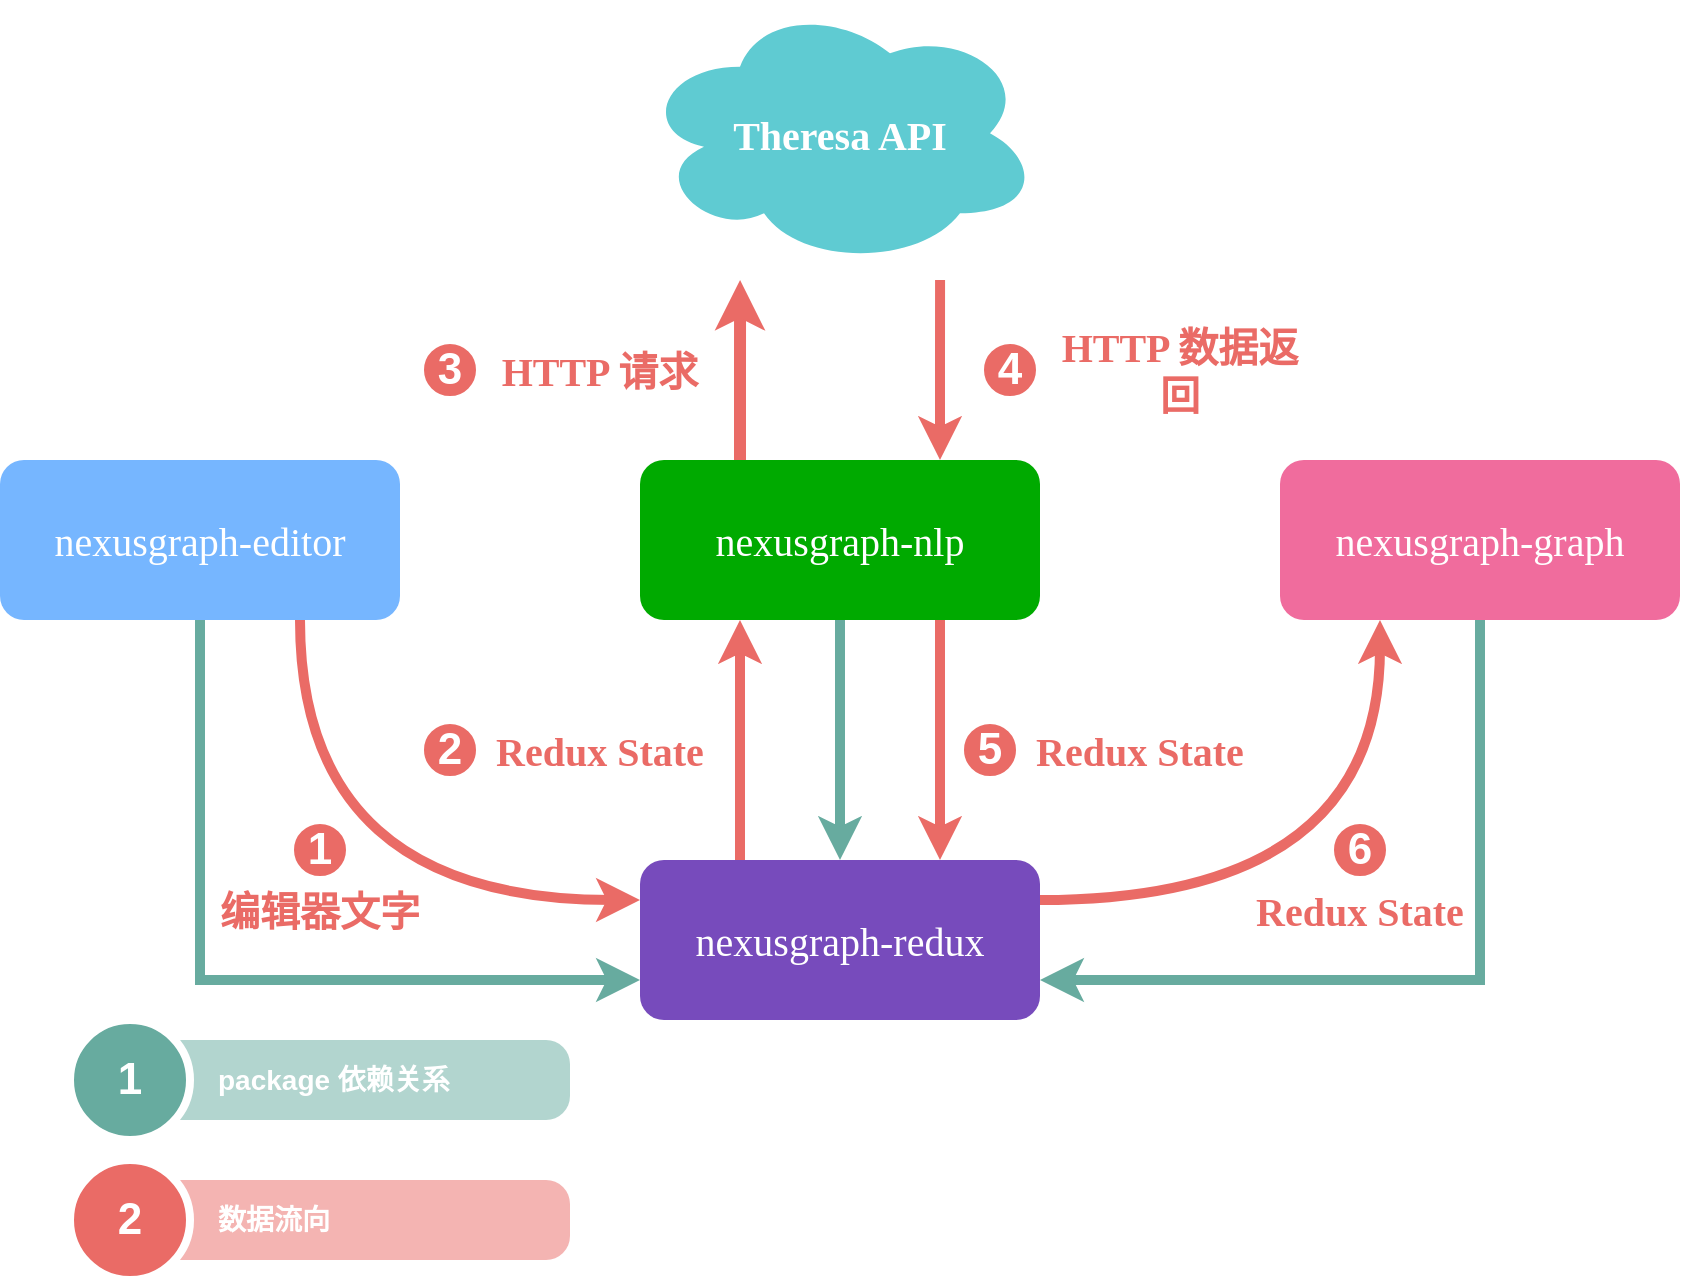 <mxfile version="21.6.5" type="device">
  <diagram name="Page-1" id="dC3Fgwv5Ru6VW-twUjXO">
    <mxGraphModel dx="2074" dy="1124" grid="1" gridSize="10" guides="1" tooltips="1" connect="1" arrows="1" fold="1" page="1" pageScale="1" pageWidth="850" pageHeight="1100" math="0" shadow="0">
      <root>
        <mxCell id="0" />
        <mxCell id="1" parent="0" />
        <mxCell id="CNwq_zWWRygWndVKlvpz-15" style="edgeStyle=orthogonalEdgeStyle;rounded=0;orthogonalLoop=1;jettySize=auto;html=1;exitX=0.25;exitY=0;exitDx=0;exitDy=0;entryX=0.25;entryY=1;entryDx=0;entryDy=0;strokeWidth=5;strokeColor=#EA6B66;" parent="1" source="CNwq_zWWRygWndVKlvpz-2" target="CNwq_zWWRygWndVKlvpz-3" edge="1">
          <mxGeometry relative="1" as="geometry" />
        </mxCell>
        <mxCell id="CNwq_zWWRygWndVKlvpz-17" style="edgeStyle=orthogonalEdgeStyle;rounded=0;orthogonalLoop=1;jettySize=auto;html=1;exitX=1;exitY=0.25;exitDx=0;exitDy=0;entryX=0.25;entryY=1;entryDx=0;entryDy=0;curved=1;strokeColor=#EA6B66;strokeWidth=5;" parent="1" source="CNwq_zWWRygWndVKlvpz-2" target="CNwq_zWWRygWndVKlvpz-5" edge="1">
          <mxGeometry relative="1" as="geometry" />
        </mxCell>
        <mxCell id="CNwq_zWWRygWndVKlvpz-2" value="nexusgraph-redux" style="rounded=1;whiteSpace=wrap;html=1;fillColor=#774BBC;strokeColor=none;fontColor=#FFFFFF;fontFamily=Ubuntu;fontSize=20;" parent="1" vertex="1">
          <mxGeometry x="320" y="440" width="200" height="80" as="geometry" />
        </mxCell>
        <mxCell id="CNwq_zWWRygWndVKlvpz-8" style="edgeStyle=orthogonalEdgeStyle;rounded=0;orthogonalLoop=1;jettySize=auto;html=1;exitX=0.5;exitY=1;exitDx=0;exitDy=0;strokeWidth=5;strokeColor=#67AB9F;" parent="1" source="CNwq_zWWRygWndVKlvpz-3" target="CNwq_zWWRygWndVKlvpz-2" edge="1">
          <mxGeometry relative="1" as="geometry" />
        </mxCell>
        <mxCell id="CNwq_zWWRygWndVKlvpz-16" style="edgeStyle=orthogonalEdgeStyle;rounded=0;orthogonalLoop=1;jettySize=auto;html=1;exitX=0.75;exitY=1;exitDx=0;exitDy=0;entryX=0.75;entryY=0;entryDx=0;entryDy=0;curved=1;strokeWidth=5;strokeColor=#EA6B66;" parent="1" source="CNwq_zWWRygWndVKlvpz-3" target="CNwq_zWWRygWndVKlvpz-2" edge="1">
          <mxGeometry relative="1" as="geometry" />
        </mxCell>
        <mxCell id="CNwq_zWWRygWndVKlvpz-22" style="edgeStyle=orthogonalEdgeStyle;rounded=0;orthogonalLoop=1;jettySize=auto;html=1;exitX=0.25;exitY=0;exitDx=0;exitDy=0;strokeColor=#EA6B66;strokeWidth=6;" parent="1" source="CNwq_zWWRygWndVKlvpz-3" edge="1">
          <mxGeometry relative="1" as="geometry">
            <mxPoint x="370.037" y="150" as="targetPoint" />
          </mxGeometry>
        </mxCell>
        <mxCell id="CNwq_zWWRygWndVKlvpz-23" style="edgeStyle=orthogonalEdgeStyle;rounded=0;orthogonalLoop=1;jettySize=auto;html=1;exitX=0.75;exitY=0;exitDx=0;exitDy=0;startArrow=classic;startFill=1;endArrow=none;endFill=0;strokeWidth=5;strokeColor=#EA6B66;" parent="1" source="CNwq_zWWRygWndVKlvpz-3" edge="1">
          <mxGeometry relative="1" as="geometry">
            <mxPoint x="470.037" y="150" as="targetPoint" />
          </mxGeometry>
        </mxCell>
        <mxCell id="CNwq_zWWRygWndVKlvpz-3" value="nexusgraph-nlp" style="rounded=1;whiteSpace=wrap;html=1;fillColor=#00AA00;strokeColor=none;fontColor=#FFFFFF;fontFamily=Ubuntu;fontSize=20;" parent="1" vertex="1">
          <mxGeometry x="320" y="240" width="200" height="80" as="geometry" />
        </mxCell>
        <mxCell id="CNwq_zWWRygWndVKlvpz-6" style="edgeStyle=orthogonalEdgeStyle;rounded=0;orthogonalLoop=1;jettySize=auto;html=1;exitX=0.5;exitY=1;exitDx=0;exitDy=0;entryX=0;entryY=0.75;entryDx=0;entryDy=0;strokeWidth=5;strokeColor=#67AB9F;" parent="1" source="CNwq_zWWRygWndVKlvpz-4" target="CNwq_zWWRygWndVKlvpz-2" edge="1">
          <mxGeometry relative="1" as="geometry" />
        </mxCell>
        <mxCell id="CNwq_zWWRygWndVKlvpz-14" style="edgeStyle=orthogonalEdgeStyle;rounded=0;orthogonalLoop=1;jettySize=auto;html=1;exitX=0.75;exitY=1;exitDx=0;exitDy=0;entryX=0;entryY=0.25;entryDx=0;entryDy=0;curved=1;strokeWidth=5;strokeColor=#EA6B66;" parent="1" source="CNwq_zWWRygWndVKlvpz-4" target="CNwq_zWWRygWndVKlvpz-2" edge="1">
          <mxGeometry relative="1" as="geometry" />
        </mxCell>
        <mxCell id="CNwq_zWWRygWndVKlvpz-4" value="nexusgraph-editor" style="rounded=1;whiteSpace=wrap;html=1;fillColor=#76B6FF;strokeColor=none;fontColor=#FFFFFF;fontFamily=Ubuntu;fontSize=20;" parent="1" vertex="1">
          <mxGeometry y="240" width="200" height="80" as="geometry" />
        </mxCell>
        <mxCell id="CNwq_zWWRygWndVKlvpz-9" style="edgeStyle=orthogonalEdgeStyle;rounded=0;orthogonalLoop=1;jettySize=auto;html=1;exitX=0.5;exitY=1;exitDx=0;exitDy=0;entryX=1;entryY=0.75;entryDx=0;entryDy=0;strokeWidth=5;strokeColor=#67AB9F;" parent="1" source="CNwq_zWWRygWndVKlvpz-5" target="CNwq_zWWRygWndVKlvpz-2" edge="1">
          <mxGeometry relative="1" as="geometry" />
        </mxCell>
        <mxCell id="CNwq_zWWRygWndVKlvpz-5" value="nexusgraph-graph" style="rounded=1;whiteSpace=wrap;html=1;fillColor=#F06C9D;strokeColor=none;fontColor=#FFFFFF;fontFamily=Ubuntu;fontSize=20;" parent="1" vertex="1">
          <mxGeometry x="640" y="240" width="200" height="80" as="geometry" />
        </mxCell>
        <mxCell id="CNwq_zWWRygWndVKlvpz-10" value="package 依赖关系" style="shape=rect;rounded=1;whiteSpace=wrap;html=1;shadow=0;strokeColor=none;fillColor=#67AB9F;arcSize=30;fontSize=14;spacingLeft=42;fontStyle=1;fontColor=#FFFFFF;align=left;opacity=50;" parent="1" vertex="1">
          <mxGeometry x="65" y="530" width="220" height="40" as="geometry" />
        </mxCell>
        <mxCell id="CNwq_zWWRygWndVKlvpz-11" value="1" style="shape=ellipse;perimeter=ellipsePerimeter;fontSize=22;fontStyle=1;shadow=0;strokeColor=#ffffff;fillColor=#67AB9F;strokeWidth=4;fontColor=#ffffff;align=center;whiteSpace=wrap;html=1;" parent="1" vertex="1">
          <mxGeometry x="35" y="520" width="60" height="60" as="geometry" />
        </mxCell>
        <mxCell id="CNwq_zWWRygWndVKlvpz-12" value="数据流向" style="shape=rect;rounded=1;whiteSpace=wrap;html=1;shadow=0;strokeColor=none;fillColor=#EA6B66;arcSize=30;fontSize=14;spacingLeft=42;fontStyle=1;fontColor=#FFFFFF;align=left;opacity=50;" parent="1" vertex="1">
          <mxGeometry x="65" y="600" width="220" height="40" as="geometry" />
        </mxCell>
        <mxCell id="CNwq_zWWRygWndVKlvpz-13" value="2" style="shape=ellipse;perimeter=ellipsePerimeter;fontSize=22;fontStyle=1;shadow=0;strokeColor=#ffffff;fillColor=#EA6B66;strokeWidth=4;fontColor=#ffffff;align=center;whiteSpace=wrap;html=1;" parent="1" vertex="1">
          <mxGeometry x="35" y="590" width="60" height="60" as="geometry" />
        </mxCell>
        <mxCell id="CNwq_zWWRygWndVKlvpz-21" value="&lt;font size=&quot;1&quot; face=&quot;Ubuntu&quot; color=&quot;#ffffff&quot;&gt;&lt;b style=&quot;font-size: 20px;&quot;&gt;Theresa API&lt;/b&gt;&lt;/font&gt;" style="ellipse;shape=cloud;whiteSpace=wrap;html=1;fillColor=#5FCBD2;strokeColor=none;aspect=fixed;" parent="1" vertex="1">
          <mxGeometry x="320" y="10" width="200" height="133.33" as="geometry" />
        </mxCell>
        <mxCell id="CNwq_zWWRygWndVKlvpz-24" value="2" style="shape=ellipse;perimeter=ellipsePerimeter;fontSize=22;fontStyle=1;shadow=0;strokeColor=#ffffff;fillColor=#EA6B66;strokeWidth=4;fontColor=#ffffff;align=center;whiteSpace=wrap;html=1;aspect=fixed;" parent="1" vertex="1">
          <mxGeometry x="210" y="370" width="30" height="30" as="geometry" />
        </mxCell>
        <mxCell id="CNwq_zWWRygWndVKlvpz-25" value="1" style="shape=ellipse;perimeter=ellipsePerimeter;fontSize=22;fontStyle=1;shadow=0;strokeColor=#ffffff;fillColor=#EA6B66;strokeWidth=4;fontColor=#ffffff;align=center;whiteSpace=wrap;html=1;aspect=fixed;" parent="1" vertex="1">
          <mxGeometry x="145" y="420" width="30" height="30" as="geometry" />
        </mxCell>
        <mxCell id="CNwq_zWWRygWndVKlvpz-26" value="3" style="shape=ellipse;perimeter=ellipsePerimeter;fontSize=22;fontStyle=1;shadow=0;strokeColor=#ffffff;fillColor=#EA6B66;strokeWidth=4;fontColor=#ffffff;align=center;whiteSpace=wrap;html=1;aspect=fixed;" parent="1" vertex="1">
          <mxGeometry x="210" y="180" width="30" height="30" as="geometry" />
        </mxCell>
        <mxCell id="CNwq_zWWRygWndVKlvpz-27" value="4" style="shape=ellipse;perimeter=ellipsePerimeter;fontSize=22;fontStyle=1;shadow=0;strokeColor=#ffffff;fillColor=#EA6B66;strokeWidth=4;fontColor=#ffffff;align=center;whiteSpace=wrap;html=1;aspect=fixed;" parent="1" vertex="1">
          <mxGeometry x="490" y="180" width="30" height="30" as="geometry" />
        </mxCell>
        <mxCell id="CNwq_zWWRygWndVKlvpz-28" value="5" style="shape=ellipse;perimeter=ellipsePerimeter;fontSize=22;fontStyle=1;shadow=0;strokeColor=#ffffff;fillColor=#EA6B66;strokeWidth=4;fontColor=#ffffff;align=center;whiteSpace=wrap;html=1;aspect=fixed;" parent="1" vertex="1">
          <mxGeometry x="480" y="370" width="30" height="30" as="geometry" />
        </mxCell>
        <mxCell id="CNwq_zWWRygWndVKlvpz-29" value="6" style="shape=ellipse;perimeter=ellipsePerimeter;fontSize=22;fontStyle=1;shadow=0;strokeColor=#ffffff;fillColor=#EA6B66;strokeWidth=4;fontColor=#ffffff;align=center;whiteSpace=wrap;html=1;aspect=fixed;" parent="1" vertex="1">
          <mxGeometry x="665" y="420" width="30" height="30" as="geometry" />
        </mxCell>
        <mxCell id="CNwq_zWWRygWndVKlvpz-31" value="&lt;font size=&quot;1&quot; color=&quot;#ea6b66&quot; face=&quot;Ubuntu&quot;&gt;&lt;b style=&quot;font-size: 20px;&quot;&gt;编辑器文字&lt;/b&gt;&lt;/font&gt;" style="text;html=1;strokeColor=none;fillColor=none;align=center;verticalAlign=middle;whiteSpace=wrap;rounded=0;" parent="1" vertex="1">
          <mxGeometry x="100" y="450" width="120" height="30" as="geometry" />
        </mxCell>
        <mxCell id="CNwq_zWWRygWndVKlvpz-33" value="&lt;font face=&quot;Ubuntu&quot; color=&quot;#ea6b66&quot;&gt;&lt;span style=&quot;font-size: 20px;&quot;&gt;&lt;b&gt;Redux State&lt;/b&gt;&lt;/span&gt;&lt;/font&gt;" style="text;html=1;strokeColor=none;fillColor=none;align=center;verticalAlign=middle;whiteSpace=wrap;rounded=0;" parent="1" vertex="1">
          <mxGeometry x="240" y="370" width="120" height="30" as="geometry" />
        </mxCell>
        <mxCell id="CNwq_zWWRygWndVKlvpz-34" value="&lt;font face=&quot;Ubuntu&quot; color=&quot;#ea6b66&quot;&gt;&lt;span style=&quot;font-size: 20px;&quot;&gt;&lt;b&gt;HTTP 请求&lt;/b&gt;&lt;/span&gt;&lt;/font&gt;" style="text;html=1;strokeColor=none;fillColor=none;align=center;verticalAlign=middle;whiteSpace=wrap;rounded=0;" parent="1" vertex="1">
          <mxGeometry x="240" y="180" width="120" height="30" as="geometry" />
        </mxCell>
        <mxCell id="CNwq_zWWRygWndVKlvpz-35" value="&lt;font face=&quot;Ubuntu&quot; color=&quot;#ea6b66&quot;&gt;&lt;span style=&quot;font-size: 20px;&quot;&gt;&lt;b&gt;HTTP 数据返回&lt;/b&gt;&lt;/span&gt;&lt;/font&gt;" style="text;html=1;strokeColor=none;fillColor=none;align=center;verticalAlign=middle;whiteSpace=wrap;rounded=0;" parent="1" vertex="1">
          <mxGeometry x="520" y="180" width="140" height="30" as="geometry" />
        </mxCell>
        <mxCell id="CNwq_zWWRygWndVKlvpz-36" value="&lt;font face=&quot;Ubuntu&quot; color=&quot;#ea6b66&quot;&gt;&lt;span style=&quot;font-size: 20px;&quot;&gt;&lt;b&gt;Redux State&lt;/b&gt;&lt;/span&gt;&lt;/font&gt;" style="text;html=1;strokeColor=none;fillColor=none;align=center;verticalAlign=middle;whiteSpace=wrap;rounded=0;" parent="1" vertex="1">
          <mxGeometry x="510" y="370" width="120" height="30" as="geometry" />
        </mxCell>
        <mxCell id="CNwq_zWWRygWndVKlvpz-37" value="&lt;font face=&quot;Ubuntu&quot; color=&quot;#ea6b66&quot;&gt;&lt;span style=&quot;font-size: 20px;&quot;&gt;&lt;b&gt;Redux State&lt;/b&gt;&lt;/span&gt;&lt;/font&gt;" style="text;html=1;strokeColor=none;fillColor=none;align=center;verticalAlign=middle;whiteSpace=wrap;rounded=0;" parent="1" vertex="1">
          <mxGeometry x="620" y="450" width="120" height="30" as="geometry" />
        </mxCell>
      </root>
    </mxGraphModel>
  </diagram>
</mxfile>
